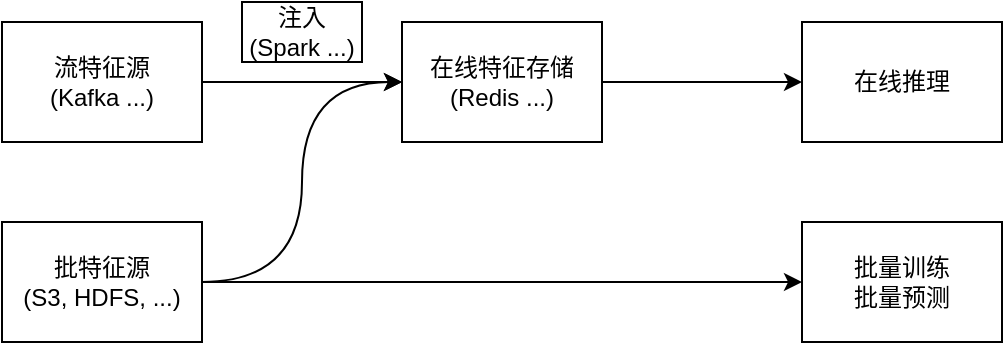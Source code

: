 <mxfile version="14.4.7" type="device"><diagram id="ixFCnG5wtFYSn9Z3e0hw" name="Page-1"><mxGraphModel dx="946" dy="534" grid="1" gridSize="10" guides="1" tooltips="1" connect="1" arrows="1" fold="1" page="1" pageScale="1" pageWidth="850" pageHeight="1100" math="0" shadow="0"><root><mxCell id="0"/><mxCell id="1" parent="0"/><mxCell id="cFDIEU50PJKpotyyYPKl-7" value="" style="edgeStyle=orthogonalEdgeStyle;rounded=0;orthogonalLoop=1;jettySize=auto;html=1;" edge="1" parent="1" source="cFDIEU50PJKpotyyYPKl-1" target="cFDIEU50PJKpotyyYPKl-6"><mxGeometry relative="1" as="geometry"/></mxCell><mxCell id="cFDIEU50PJKpotyyYPKl-1" value="流特征源&lt;br&gt;(Kafka ...)" style="rounded=0;whiteSpace=wrap;html=1;" vertex="1" parent="1"><mxGeometry x="120" y="160" width="100" height="60" as="geometry"/></mxCell><mxCell id="cFDIEU50PJKpotyyYPKl-8" style="edgeStyle=orthogonalEdgeStyle;rounded=0;orthogonalLoop=1;jettySize=auto;html=1;exitX=1;exitY=0.5;exitDx=0;exitDy=0;entryX=0;entryY=0.5;entryDx=0;entryDy=0;curved=1;" edge="1" parent="1" source="cFDIEU50PJKpotyyYPKl-2" target="cFDIEU50PJKpotyyYPKl-6"><mxGeometry relative="1" as="geometry"/></mxCell><mxCell id="cFDIEU50PJKpotyyYPKl-9" style="edgeStyle=orthogonalEdgeStyle;curved=1;rounded=0;orthogonalLoop=1;jettySize=auto;html=1;" edge="1" parent="1" source="cFDIEU50PJKpotyyYPKl-2" target="cFDIEU50PJKpotyyYPKl-5"><mxGeometry relative="1" as="geometry"/></mxCell><mxCell id="cFDIEU50PJKpotyyYPKl-2" value="批特征源&lt;br&gt;(S3, HDFS, ...)" style="rounded=0;whiteSpace=wrap;html=1;" vertex="1" parent="1"><mxGeometry x="120" y="260" width="100" height="60" as="geometry"/></mxCell><mxCell id="cFDIEU50PJKpotyyYPKl-4" value="在线推理" style="rounded=0;whiteSpace=wrap;html=1;" vertex="1" parent="1"><mxGeometry x="520" y="160" width="100" height="60" as="geometry"/></mxCell><mxCell id="cFDIEU50PJKpotyyYPKl-5" value="批量训练&lt;br&gt;批量预测" style="rounded=0;whiteSpace=wrap;html=1;" vertex="1" parent="1"><mxGeometry x="520" y="260" width="100" height="60" as="geometry"/></mxCell><mxCell id="cFDIEU50PJKpotyyYPKl-10" style="edgeStyle=orthogonalEdgeStyle;curved=1;rounded=0;orthogonalLoop=1;jettySize=auto;html=1;exitX=1;exitY=0.5;exitDx=0;exitDy=0;entryX=0;entryY=0.5;entryDx=0;entryDy=0;" edge="1" parent="1" source="cFDIEU50PJKpotyyYPKl-6" target="cFDIEU50PJKpotyyYPKl-4"><mxGeometry relative="1" as="geometry"/></mxCell><mxCell id="cFDIEU50PJKpotyyYPKl-6" value="在线特征存储&lt;br&gt;(Redis ...)" style="rounded=0;whiteSpace=wrap;html=1;" vertex="1" parent="1"><mxGeometry x="320" y="160" width="100" height="60" as="geometry"/></mxCell><mxCell id="cFDIEU50PJKpotyyYPKl-12" value="注入&lt;br&gt;(Spark ...)" style="whiteSpace=wrap;html=1;" vertex="1" parent="1"><mxGeometry x="240" y="150" width="60" height="30" as="geometry"/></mxCell></root></mxGraphModel></diagram></mxfile>